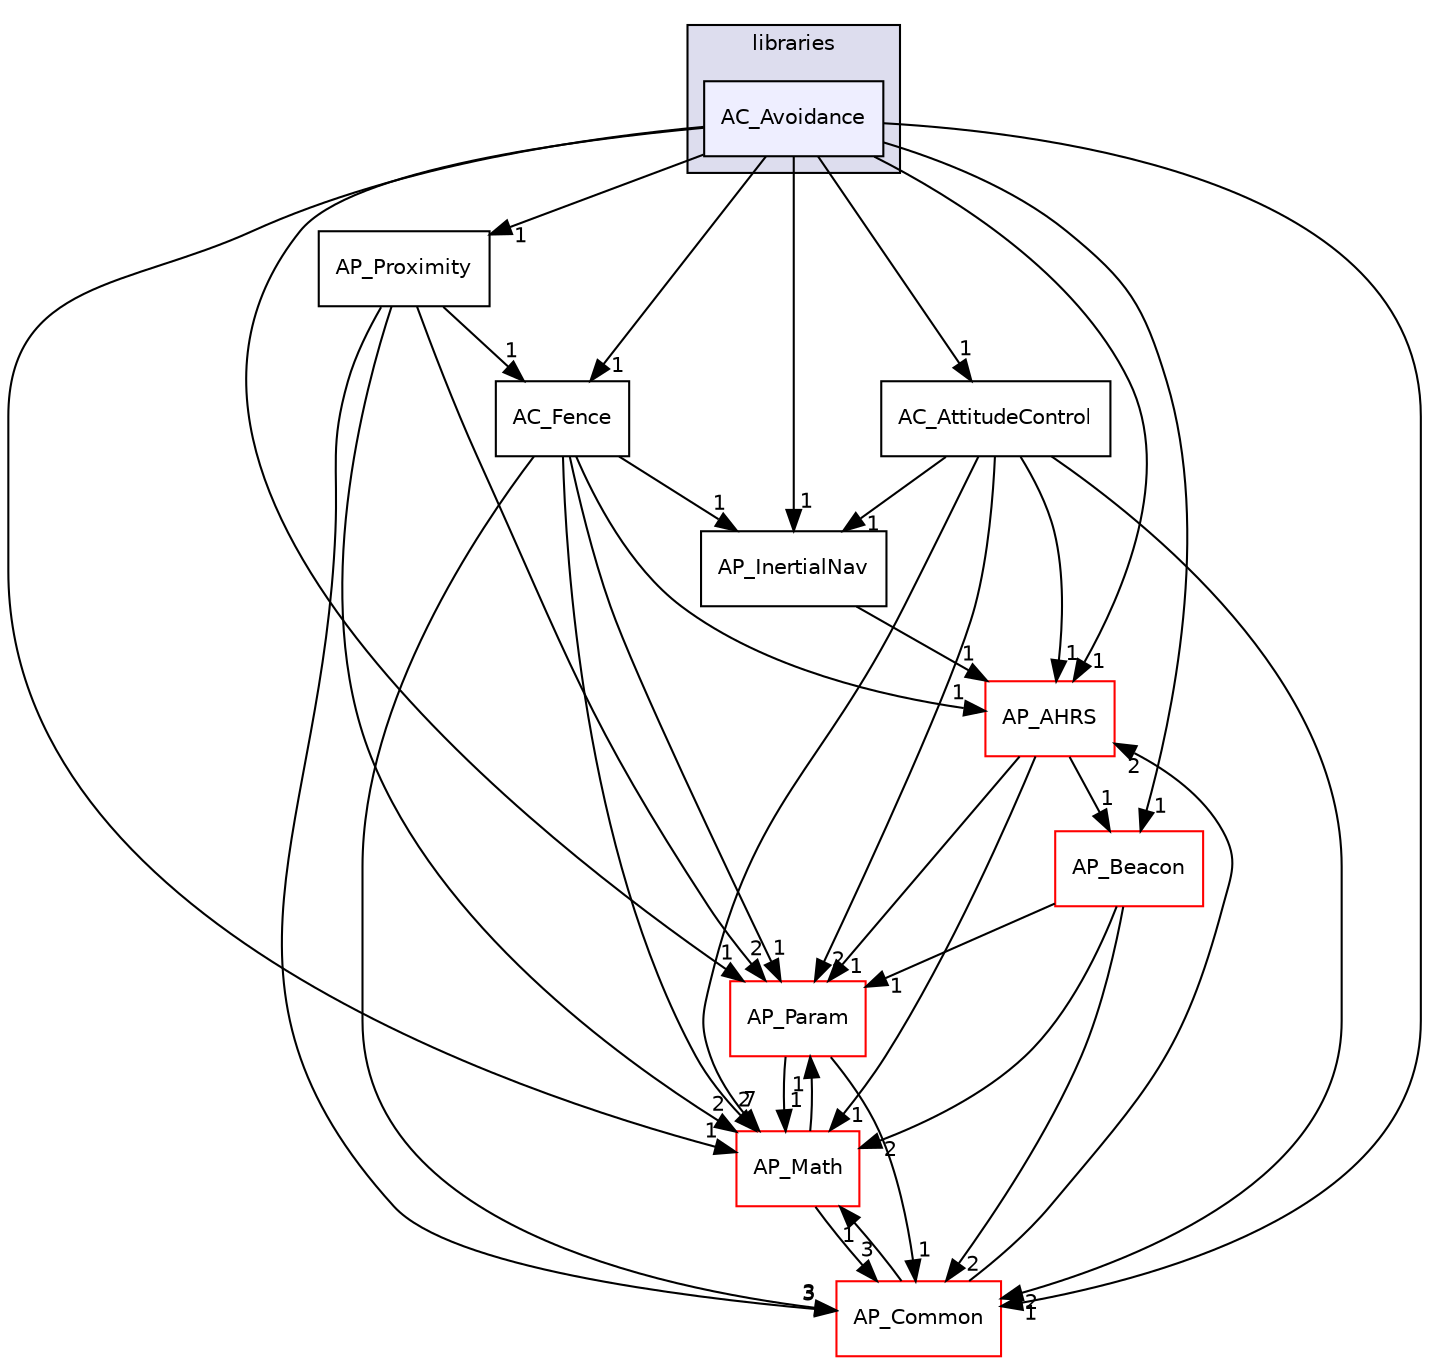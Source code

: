 digraph "libraries/AC_Avoidance" {
  compound=true
  node [ fontsize="10", fontname="Helvetica"];
  edge [ labelfontsize="10", labelfontname="Helvetica"];
  subgraph clusterdir_bc0718b08fb2015b8e59c47b2805f60c {
    graph [ bgcolor="#ddddee", pencolor="black", label="libraries" fontname="Helvetica", fontsize="10", URL="dir_bc0718b08fb2015b8e59c47b2805f60c.html"]
  dir_0fa23c0eb29689ed5203374f2cd7307f [shape=box, label="AC_Avoidance", style="filled", fillcolor="#eeeeff", pencolor="black", URL="dir_0fa23c0eb29689ed5203374f2cd7307f.html"];
  }
  dir_85ad937bf7c11de5c2907a482c9c56bd [shape=box label="AP_AHRS" fillcolor="white" style="filled" color="red" URL="dir_85ad937bf7c11de5c2907a482c9c56bd.html"];
  dir_1ebdd2fd6ebd12468875f4226312aa44 [shape=box label="AC_Fence" URL="dir_1ebdd2fd6ebd12468875f4226312aa44.html"];
  dir_e2bd83a63617af771129da87c3dea2f2 [shape=box label="AP_InertialNav" URL="dir_e2bd83a63617af771129da87c3dea2f2.html"];
  dir_200d929b8d5577e7f19dc05ce443c612 [shape=box label="AP_Param" fillcolor="white" style="filled" color="red" URL="dir_200d929b8d5577e7f19dc05ce443c612.html"];
  dir_30e16af690a508fd74f98a64fb019e99 [shape=box label="AP_Proximity" URL="dir_30e16af690a508fd74f98a64fb019e99.html"];
  dir_c50d09644f1928d7bdd0d8bb236183c6 [shape=box label="AC_AttitudeControl" URL="dir_c50d09644f1928d7bdd0d8bb236183c6.html"];
  dir_7ec2074a02ae13fc9cf25e76bb4c2f79 [shape=box label="AP_Beacon" fillcolor="white" style="filled" color="red" URL="dir_7ec2074a02ae13fc9cf25e76bb4c2f79.html"];
  dir_93fb9127672489656ce87df72f6e986d [shape=box label="AP_Math" fillcolor="white" style="filled" color="red" URL="dir_93fb9127672489656ce87df72f6e986d.html"];
  dir_df3f4256615fd4197927a84a019a8bd8 [shape=box label="AP_Common" fillcolor="white" style="filled" color="red" URL="dir_df3f4256615fd4197927a84a019a8bd8.html"];
  dir_85ad937bf7c11de5c2907a482c9c56bd->dir_200d929b8d5577e7f19dc05ce443c612 [headlabel="1", labeldistance=1.5 headhref="dir_000015_000136.html"];
  dir_85ad937bf7c11de5c2907a482c9c56bd->dir_7ec2074a02ae13fc9cf25e76bb4c2f79 [headlabel="1", labeldistance=1.5 headhref="dir_000015_000029.html"];
  dir_85ad937bf7c11de5c2907a482c9c56bd->dir_93fb9127672489656ce87df72f6e986d [headlabel="1", labeldistance=1.5 headhref="dir_000015_000098.html"];
  dir_1ebdd2fd6ebd12468875f4226312aa44->dir_85ad937bf7c11de5c2907a482c9c56bd [headlabel="1", labeldistance=1.5 headhref="dir_000003_000015.html"];
  dir_1ebdd2fd6ebd12468875f4226312aa44->dir_e2bd83a63617af771129da87c3dea2f2 [headlabel="1", labeldistance=1.5 headhref="dir_000003_000087.html"];
  dir_1ebdd2fd6ebd12468875f4226312aa44->dir_200d929b8d5577e7f19dc05ce443c612 [headlabel="1", labeldistance=1.5 headhref="dir_000003_000136.html"];
  dir_1ebdd2fd6ebd12468875f4226312aa44->dir_93fb9127672489656ce87df72f6e986d [headlabel="2", labeldistance=1.5 headhref="dir_000003_000098.html"];
  dir_1ebdd2fd6ebd12468875f4226312aa44->dir_df3f4256615fd4197927a84a019a8bd8 [headlabel="3", labeldistance=1.5 headhref="dir_000003_000036.html"];
  dir_e2bd83a63617af771129da87c3dea2f2->dir_85ad937bf7c11de5c2907a482c9c56bd [headlabel="1", labeldistance=1.5 headhref="dir_000087_000015.html"];
  dir_0fa23c0eb29689ed5203374f2cd7307f->dir_85ad937bf7c11de5c2907a482c9c56bd [headlabel="1", labeldistance=1.5 headhref="dir_000002_000015.html"];
  dir_0fa23c0eb29689ed5203374f2cd7307f->dir_1ebdd2fd6ebd12468875f4226312aa44 [headlabel="1", labeldistance=1.5 headhref="dir_000002_000003.html"];
  dir_0fa23c0eb29689ed5203374f2cd7307f->dir_e2bd83a63617af771129da87c3dea2f2 [headlabel="1", labeldistance=1.5 headhref="dir_000002_000087.html"];
  dir_0fa23c0eb29689ed5203374f2cd7307f->dir_200d929b8d5577e7f19dc05ce443c612 [headlabel="1", labeldistance=1.5 headhref="dir_000002_000136.html"];
  dir_0fa23c0eb29689ed5203374f2cd7307f->dir_30e16af690a508fd74f98a64fb019e99 [headlabel="1", labeldistance=1.5 headhref="dir_000002_000138.html"];
  dir_0fa23c0eb29689ed5203374f2cd7307f->dir_c50d09644f1928d7bdd0d8bb236183c6 [headlabel="1", labeldistance=1.5 headhref="dir_000002_000001.html"];
  dir_0fa23c0eb29689ed5203374f2cd7307f->dir_7ec2074a02ae13fc9cf25e76bb4c2f79 [headlabel="1", labeldistance=1.5 headhref="dir_000002_000029.html"];
  dir_0fa23c0eb29689ed5203374f2cd7307f->dir_93fb9127672489656ce87df72f6e986d [headlabel="1", labeldistance=1.5 headhref="dir_000002_000098.html"];
  dir_0fa23c0eb29689ed5203374f2cd7307f->dir_df3f4256615fd4197927a84a019a8bd8 [headlabel="1", labeldistance=1.5 headhref="dir_000002_000036.html"];
  dir_200d929b8d5577e7f19dc05ce443c612->dir_93fb9127672489656ce87df72f6e986d [headlabel="1", labeldistance=1.5 headhref="dir_000136_000098.html"];
  dir_200d929b8d5577e7f19dc05ce443c612->dir_df3f4256615fd4197927a84a019a8bd8 [headlabel="1", labeldistance=1.5 headhref="dir_000136_000036.html"];
  dir_30e16af690a508fd74f98a64fb019e99->dir_1ebdd2fd6ebd12468875f4226312aa44 [headlabel="1", labeldistance=1.5 headhref="dir_000138_000003.html"];
  dir_30e16af690a508fd74f98a64fb019e99->dir_200d929b8d5577e7f19dc05ce443c612 [headlabel="2", labeldistance=1.5 headhref="dir_000138_000136.html"];
  dir_30e16af690a508fd74f98a64fb019e99->dir_93fb9127672489656ce87df72f6e986d [headlabel="2", labeldistance=1.5 headhref="dir_000138_000098.html"];
  dir_30e16af690a508fd74f98a64fb019e99->dir_df3f4256615fd4197927a84a019a8bd8 [headlabel="3", labeldistance=1.5 headhref="dir_000138_000036.html"];
  dir_c50d09644f1928d7bdd0d8bb236183c6->dir_85ad937bf7c11de5c2907a482c9c56bd [headlabel="1", labeldistance=1.5 headhref="dir_000001_000015.html"];
  dir_c50d09644f1928d7bdd0d8bb236183c6->dir_e2bd83a63617af771129da87c3dea2f2 [headlabel="1", labeldistance=1.5 headhref="dir_000001_000087.html"];
  dir_c50d09644f1928d7bdd0d8bb236183c6->dir_200d929b8d5577e7f19dc05ce443c612 [headlabel="2", labeldistance=1.5 headhref="dir_000001_000136.html"];
  dir_c50d09644f1928d7bdd0d8bb236183c6->dir_93fb9127672489656ce87df72f6e986d [headlabel="7", labeldistance=1.5 headhref="dir_000001_000098.html"];
  dir_c50d09644f1928d7bdd0d8bb236183c6->dir_df3f4256615fd4197927a84a019a8bd8 [headlabel="2", labeldistance=1.5 headhref="dir_000001_000036.html"];
  dir_7ec2074a02ae13fc9cf25e76bb4c2f79->dir_200d929b8d5577e7f19dc05ce443c612 [headlabel="1", labeldistance=1.5 headhref="dir_000029_000136.html"];
  dir_7ec2074a02ae13fc9cf25e76bb4c2f79->dir_93fb9127672489656ce87df72f6e986d [headlabel="2", labeldistance=1.5 headhref="dir_000029_000098.html"];
  dir_7ec2074a02ae13fc9cf25e76bb4c2f79->dir_df3f4256615fd4197927a84a019a8bd8 [headlabel="2", labeldistance=1.5 headhref="dir_000029_000036.html"];
  dir_93fb9127672489656ce87df72f6e986d->dir_200d929b8d5577e7f19dc05ce443c612 [headlabel="1", labeldistance=1.5 headhref="dir_000098_000136.html"];
  dir_93fb9127672489656ce87df72f6e986d->dir_df3f4256615fd4197927a84a019a8bd8 [headlabel="3", labeldistance=1.5 headhref="dir_000098_000036.html"];
  dir_df3f4256615fd4197927a84a019a8bd8->dir_85ad937bf7c11de5c2907a482c9c56bd [headlabel="2", labeldistance=1.5 headhref="dir_000036_000015.html"];
  dir_df3f4256615fd4197927a84a019a8bd8->dir_93fb9127672489656ce87df72f6e986d [headlabel="1", labeldistance=1.5 headhref="dir_000036_000098.html"];
}
